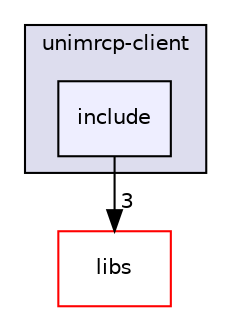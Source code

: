 digraph "include" {
  compound=true
  node [ fontsize="10", fontname="Helvetica"];
  edge [ labelfontsize="10", labelfontname="Helvetica"];
  subgraph clusterdir_7bc579334b157ec3b2360dd5a3ea1dd2 {
    graph [ bgcolor="#ddddee", pencolor="black", label="unimrcp-client" fontname="Helvetica", fontsize="10", URL="dir_7bc579334b157ec3b2360dd5a3ea1dd2.html"]
  dir_bd7b11fbabf98796adadd46f82c37fc6 [shape=box, label="include", style="filled", fillcolor="#eeeeff", pencolor="black", URL="dir_bd7b11fbabf98796adadd46f82c37fc6.html"];
  }
  dir_6719ab1f1f7655efc2fa43f7eb574fd1 [shape=box label="libs" fillcolor="white" style="filled" color="red" URL="dir_6719ab1f1f7655efc2fa43f7eb574fd1.html"];
  dir_bd7b11fbabf98796adadd46f82c37fc6->dir_6719ab1f1f7655efc2fa43f7eb574fd1 [headlabel="3", labeldistance=1.5 headhref="dir_000005_000000.html"];
}
